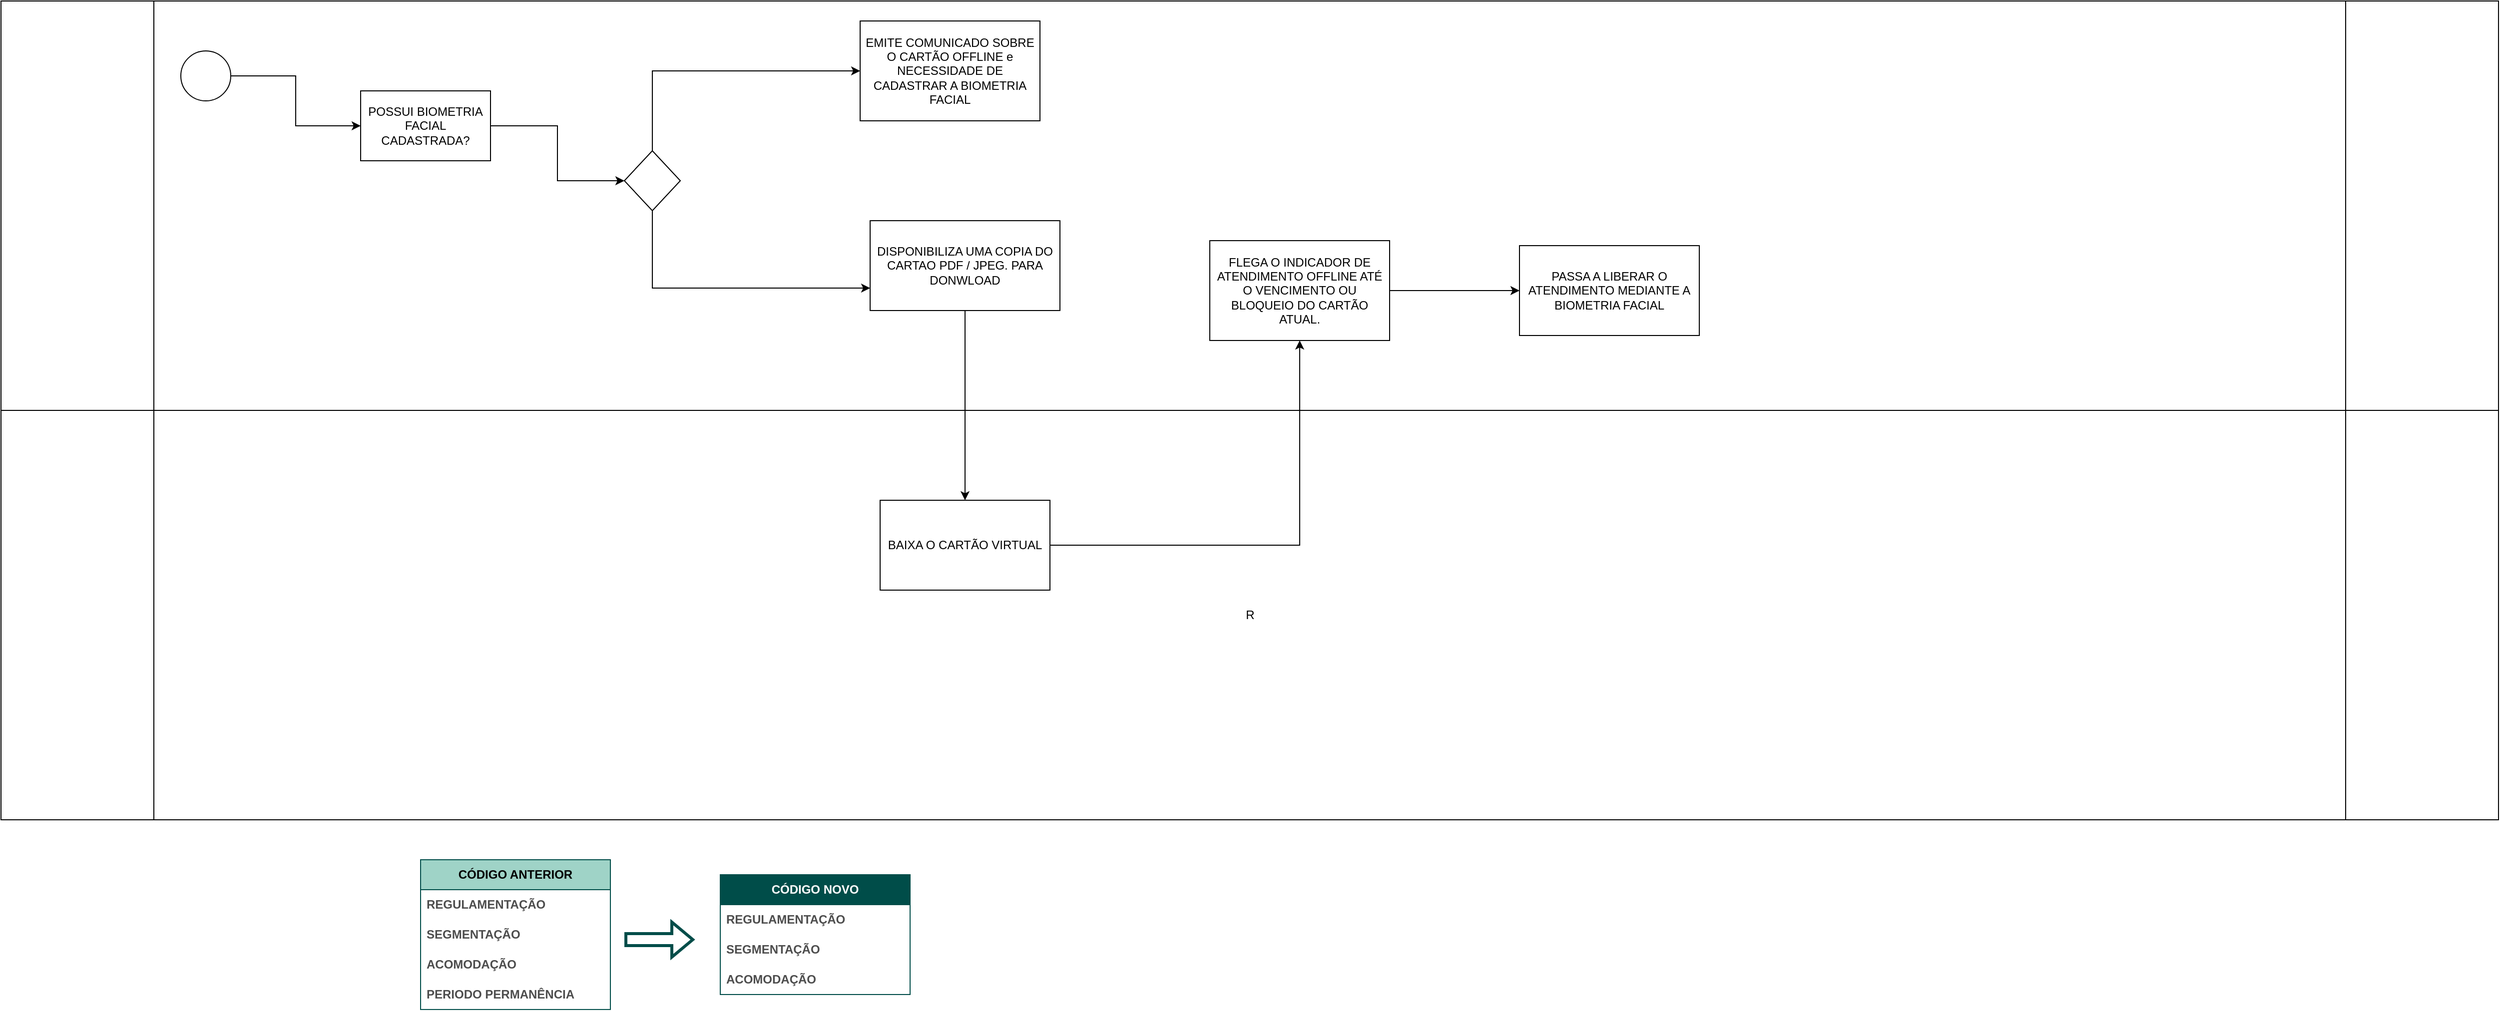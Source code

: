 <mxfile version="24.0.4" type="github">
  <diagram name="Página-1" id="gDwTb4JrYftBIFHhQqDf">
    <mxGraphModel dx="2150" dy="1869" grid="1" gridSize="10" guides="1" tooltips="1" connect="1" arrows="1" fold="1" page="1" pageScale="1" pageWidth="827" pageHeight="1169" math="0" shadow="0">
      <root>
        <mxCell id="0" />
        <mxCell id="1" parent="0" />
        <mxCell id="kmhtlZ4ojCQj3abC8RSt-14" value="&lt;font style=&quot;vertical-align: inherit;&quot;&gt;&lt;font style=&quot;vertical-align: inherit;&quot;&gt;&lt;font style=&quot;vertical-align: inherit;&quot;&gt;&lt;font style=&quot;vertical-align: inherit;&quot;&gt;CÓDIGO ANTERIOR&lt;/font&gt;&lt;/font&gt;&lt;/font&gt;&lt;/font&gt;" style="swimlane;fontStyle=1;childLayout=stackLayout;horizontal=1;startSize=30;horizontalStack=0;resizeParent=1;resizeParentMax=0;resizeLast=0;collapsible=1;marginBottom=0;whiteSpace=wrap;html=1;fillColor=#9FD3C7;strokeColor=#004D49;fontColor=#000000;labelBorderColor=none;" vertex="1" parent="1">
          <mxGeometry x="210" y="400" width="190" height="150" as="geometry" />
        </mxCell>
        <mxCell id="kmhtlZ4ojCQj3abC8RSt-15" value="&lt;font style=&quot;vertical-align: inherit;&quot;&gt;&lt;font style=&quot;vertical-align: inherit;&quot;&gt;REGULAMENTAÇÃO&lt;/font&gt;&lt;/font&gt;" style="text;strokeColor=none;fillColor=none;align=left;verticalAlign=middle;spacingLeft=4;spacingRight=4;overflow=hidden;points=[[0,0.5],[1,0.5]];portConstraint=eastwest;rotatable=0;whiteSpace=wrap;html=1;fontStyle=1;fontColor=#4D4D4D;" vertex="1" parent="kmhtlZ4ojCQj3abC8RSt-14">
          <mxGeometry y="30" width="190" height="30" as="geometry" />
        </mxCell>
        <mxCell id="kmhtlZ4ojCQj3abC8RSt-16" value="&lt;font style=&quot;vertical-align: inherit;&quot;&gt;&lt;font style=&quot;vertical-align: inherit;&quot;&gt;SEGMENTAÇÃO&lt;/font&gt;&lt;/font&gt;" style="text;strokeColor=none;fillColor=none;align=left;verticalAlign=middle;spacingLeft=4;spacingRight=4;overflow=hidden;points=[[0,0.5],[1,0.5]];portConstraint=eastwest;rotatable=0;whiteSpace=wrap;html=1;fontStyle=1;fontColor=#4D4D4D;" vertex="1" parent="kmhtlZ4ojCQj3abC8RSt-14">
          <mxGeometry y="60" width="190" height="30" as="geometry" />
        </mxCell>
        <mxCell id="kmhtlZ4ojCQj3abC8RSt-17" value="&lt;font style=&quot;vertical-align: inherit;&quot;&gt;&lt;font style=&quot;vertical-align: inherit;&quot;&gt;ACOMODAÇÃO&lt;/font&gt;&lt;/font&gt;" style="text;strokeColor=none;fillColor=none;align=left;verticalAlign=middle;spacingLeft=4;spacingRight=4;overflow=hidden;points=[[0,0.5],[1,0.5]];portConstraint=eastwest;rotatable=0;whiteSpace=wrap;html=1;fontStyle=1;fontColor=#4D4D4D;" vertex="1" parent="kmhtlZ4ojCQj3abC8RSt-14">
          <mxGeometry y="90" width="190" height="30" as="geometry" />
        </mxCell>
        <mxCell id="kmhtlZ4ojCQj3abC8RSt-18" value="&lt;font style=&quot;vertical-align: inherit;&quot;&gt;&lt;font style=&quot;vertical-align: inherit;&quot;&gt;PERIODO PERMANÊNCIA&lt;/font&gt;&lt;/font&gt;" style="text;strokeColor=none;fillColor=none;align=left;verticalAlign=middle;spacingLeft=4;spacingRight=4;overflow=hidden;points=[[0,0.5],[1,0.5]];portConstraint=eastwest;rotatable=0;whiteSpace=wrap;html=1;fontStyle=1;fontColor=#4D4D4D;" vertex="1" parent="kmhtlZ4ojCQj3abC8RSt-14">
          <mxGeometry y="120" width="190" height="30" as="geometry" />
        </mxCell>
        <mxCell id="kmhtlZ4ojCQj3abC8RSt-19" value="&lt;font style=&quot;vertical-align: inherit;&quot;&gt;&lt;font style=&quot;vertical-align: inherit;&quot;&gt;&lt;font style=&quot;vertical-align: inherit;&quot;&gt;&lt;font style=&quot;vertical-align: inherit;&quot;&gt;&lt;font style=&quot;vertical-align: inherit;&quot;&gt;&lt;font style=&quot;vertical-align: inherit;&quot;&gt;&lt;font style=&quot;vertical-align: inherit;&quot;&gt;&lt;font style=&quot;vertical-align: inherit;&quot;&gt;CÓDIGO NOVO&lt;/font&gt;&lt;/font&gt;&lt;/font&gt;&lt;/font&gt;&lt;/font&gt;&lt;/font&gt;&lt;/font&gt;&lt;/font&gt;" style="swimlane;fontStyle=1;childLayout=stackLayout;horizontal=1;startSize=30;horizontalStack=0;resizeParent=1;resizeParentMax=0;resizeLast=0;collapsible=1;marginBottom=0;whiteSpace=wrap;html=1;fillColor=#004D49;fontColor=#ffffff;strokeColor=#004D49;" vertex="1" parent="1">
          <mxGeometry x="510" y="415" width="190" height="120" as="geometry" />
        </mxCell>
        <mxCell id="kmhtlZ4ojCQj3abC8RSt-20" value="&lt;font style=&quot;vertical-align: inherit;&quot;&gt;&lt;font style=&quot;vertical-align: inherit;&quot;&gt;REGULAMENTAÇÃO&lt;/font&gt;&lt;/font&gt;" style="text;strokeColor=none;fillColor=none;align=left;verticalAlign=middle;spacingLeft=4;spacingRight=4;overflow=hidden;points=[[0,0.5],[1,0.5]];portConstraint=eastwest;rotatable=0;whiteSpace=wrap;html=1;fontStyle=1;fontColor=#4D4D4D;" vertex="1" parent="kmhtlZ4ojCQj3abC8RSt-19">
          <mxGeometry y="30" width="190" height="30" as="geometry" />
        </mxCell>
        <mxCell id="kmhtlZ4ojCQj3abC8RSt-21" value="&lt;font style=&quot;vertical-align: inherit;&quot;&gt;&lt;font style=&quot;vertical-align: inherit;&quot;&gt;SEGMENTAÇÃO&lt;/font&gt;&lt;/font&gt;" style="text;strokeColor=none;fillColor=none;align=left;verticalAlign=middle;spacingLeft=4;spacingRight=4;overflow=hidden;points=[[0,0.5],[1,0.5]];portConstraint=eastwest;rotatable=0;whiteSpace=wrap;html=1;fontStyle=1;fontColor=#4D4D4D;" vertex="1" parent="kmhtlZ4ojCQj3abC8RSt-19">
          <mxGeometry y="60" width="190" height="30" as="geometry" />
        </mxCell>
        <mxCell id="kmhtlZ4ojCQj3abC8RSt-22" value="&lt;font style=&quot;vertical-align: inherit;&quot;&gt;&lt;font style=&quot;vertical-align: inherit;&quot;&gt;ACOMODAÇÃO&lt;/font&gt;&lt;/font&gt;" style="text;strokeColor=none;fillColor=none;align=left;verticalAlign=middle;spacingLeft=4;spacingRight=4;overflow=hidden;points=[[0,0.5],[1,0.5]];portConstraint=eastwest;rotatable=0;whiteSpace=wrap;html=1;fontStyle=1;fontColor=#4D4D4D;" vertex="1" parent="kmhtlZ4ojCQj3abC8RSt-19">
          <mxGeometry y="90" width="190" height="30" as="geometry" />
        </mxCell>
        <mxCell id="kmhtlZ4ojCQj3abC8RSt-24" value="" style="shape=flexArrow;endArrow=classic;html=1;rounded=0;fontColor=#616161;strokeColor=#004D49;strokeWidth=3;" edge="1" parent="1">
          <mxGeometry width="50" height="50" relative="1" as="geometry">
            <mxPoint x="414" y="480" as="sourcePoint" />
            <mxPoint x="484" y="480" as="targetPoint" />
          </mxGeometry>
        </mxCell>
        <mxCell id="kmhtlZ4ojCQj3abC8RSt-28" value="" style="shape=process;whiteSpace=wrap;html=1;backgroundOutline=1;size=0.061;" vertex="1" parent="1">
          <mxGeometry x="-210" y="-460" width="2500" height="410" as="geometry" />
        </mxCell>
        <mxCell id="kmhtlZ4ojCQj3abC8RSt-39" value="R" style="shape=process;whiteSpace=wrap;html=1;backgroundOutline=1;size=0.061;" vertex="1" parent="1">
          <mxGeometry x="-210" y="-50" width="2500" height="410" as="geometry" />
        </mxCell>
        <mxCell id="kmhtlZ4ojCQj3abC8RSt-45" value="" style="edgeStyle=orthogonalEdgeStyle;rounded=0;orthogonalLoop=1;jettySize=auto;html=1;" edge="1" parent="1" source="kmhtlZ4ojCQj3abC8RSt-40" target="kmhtlZ4ojCQj3abC8RSt-44">
          <mxGeometry relative="1" as="geometry" />
        </mxCell>
        <mxCell id="kmhtlZ4ojCQj3abC8RSt-40" value="" style="ellipse;whiteSpace=wrap;html=1;aspect=fixed;" vertex="1" parent="1">
          <mxGeometry x="-30" y="-410" width="50" height="50" as="geometry" />
        </mxCell>
        <mxCell id="kmhtlZ4ojCQj3abC8RSt-47" value="" style="edgeStyle=orthogonalEdgeStyle;rounded=0;orthogonalLoop=1;jettySize=auto;html=1;" edge="1" parent="1" source="kmhtlZ4ojCQj3abC8RSt-44" target="kmhtlZ4ojCQj3abC8RSt-46">
          <mxGeometry relative="1" as="geometry" />
        </mxCell>
        <mxCell id="kmhtlZ4ojCQj3abC8RSt-44" value="POSSUI BIOMETRIA FACIAL CADASTRADA?" style="whiteSpace=wrap;html=1;" vertex="1" parent="1">
          <mxGeometry x="150" y="-370" width="130" height="70" as="geometry" />
        </mxCell>
        <mxCell id="kmhtlZ4ojCQj3abC8RSt-49" value="" style="edgeStyle=orthogonalEdgeStyle;rounded=0;orthogonalLoop=1;jettySize=auto;html=1;entryX=0;entryY=0.75;entryDx=0;entryDy=0;exitX=0.5;exitY=1;exitDx=0;exitDy=0;" edge="1" parent="1" source="kmhtlZ4ojCQj3abC8RSt-46" target="kmhtlZ4ojCQj3abC8RSt-48">
          <mxGeometry relative="1" as="geometry" />
        </mxCell>
        <mxCell id="kmhtlZ4ojCQj3abC8RSt-51" value="" style="edgeStyle=orthogonalEdgeStyle;rounded=0;orthogonalLoop=1;jettySize=auto;html=1;entryX=0;entryY=0.5;entryDx=0;entryDy=0;exitX=0.5;exitY=0;exitDx=0;exitDy=0;" edge="1" parent="1" source="kmhtlZ4ojCQj3abC8RSt-46" target="kmhtlZ4ojCQj3abC8RSt-50">
          <mxGeometry relative="1" as="geometry">
            <Array as="points" />
          </mxGeometry>
        </mxCell>
        <mxCell id="kmhtlZ4ojCQj3abC8RSt-46" value="" style="rhombus;whiteSpace=wrap;html=1;" vertex="1" parent="1">
          <mxGeometry x="414" y="-310" width="56" height="60" as="geometry" />
        </mxCell>
        <mxCell id="kmhtlZ4ojCQj3abC8RSt-54" value="" style="edgeStyle=orthogonalEdgeStyle;rounded=0;orthogonalLoop=1;jettySize=auto;html=1;entryX=0.5;entryY=0;entryDx=0;entryDy=0;" edge="1" parent="1" source="kmhtlZ4ojCQj3abC8RSt-48" target="kmhtlZ4ojCQj3abC8RSt-55">
          <mxGeometry relative="1" as="geometry" />
        </mxCell>
        <mxCell id="kmhtlZ4ojCQj3abC8RSt-48" value="DISPONIBILIZA UMA COPIA DO CARTAO PDF / JPEG. PARA DONWLOAD" style="whiteSpace=wrap;html=1;" vertex="1" parent="1">
          <mxGeometry x="660" y="-240" width="190" height="90" as="geometry" />
        </mxCell>
        <mxCell id="kmhtlZ4ojCQj3abC8RSt-50" value="EMITE COMUNICADO SOBRE O CARTÃO OFFLINE e NECESSIDADE DE CADASTRAR A BIOMETRIA FACIAL" style="whiteSpace=wrap;html=1;" vertex="1" parent="1">
          <mxGeometry x="650" y="-440" width="180" height="100" as="geometry" />
        </mxCell>
        <mxCell id="kmhtlZ4ojCQj3abC8RSt-57" value="" style="edgeStyle=orthogonalEdgeStyle;rounded=0;orthogonalLoop=1;jettySize=auto;html=1;" edge="1" parent="1" source="kmhtlZ4ojCQj3abC8RSt-55" target="kmhtlZ4ojCQj3abC8RSt-56">
          <mxGeometry relative="1" as="geometry" />
        </mxCell>
        <mxCell id="kmhtlZ4ojCQj3abC8RSt-55" value="BAIXA O CARTÃO VIRTUAL" style="rounded=0;whiteSpace=wrap;html=1;" vertex="1" parent="1">
          <mxGeometry x="670" y="40" width="170" height="90" as="geometry" />
        </mxCell>
        <mxCell id="kmhtlZ4ojCQj3abC8RSt-62" value="" style="edgeStyle=orthogonalEdgeStyle;rounded=0;orthogonalLoop=1;jettySize=auto;html=1;" edge="1" parent="1" source="kmhtlZ4ojCQj3abC8RSt-56" target="kmhtlZ4ojCQj3abC8RSt-61">
          <mxGeometry relative="1" as="geometry" />
        </mxCell>
        <mxCell id="kmhtlZ4ojCQj3abC8RSt-56" value="FLEGA O INDICADOR DE ATENDIMENTO OFFLINE ATÉ O VENCIMENTO OU BLOQUEIO DO CARTÃO ATUAL." style="whiteSpace=wrap;html=1;rounded=0;" vertex="1" parent="1">
          <mxGeometry x="1000" y="-220" width="180" height="100" as="geometry" />
        </mxCell>
        <mxCell id="kmhtlZ4ojCQj3abC8RSt-61" value="PASSA A LIBERAR O ATENDIMENTO MEDIANTE A BIOMETRIA FACIAL" style="whiteSpace=wrap;html=1;rounded=0;" vertex="1" parent="1">
          <mxGeometry x="1310" y="-215" width="180" height="90" as="geometry" />
        </mxCell>
      </root>
    </mxGraphModel>
  </diagram>
</mxfile>
